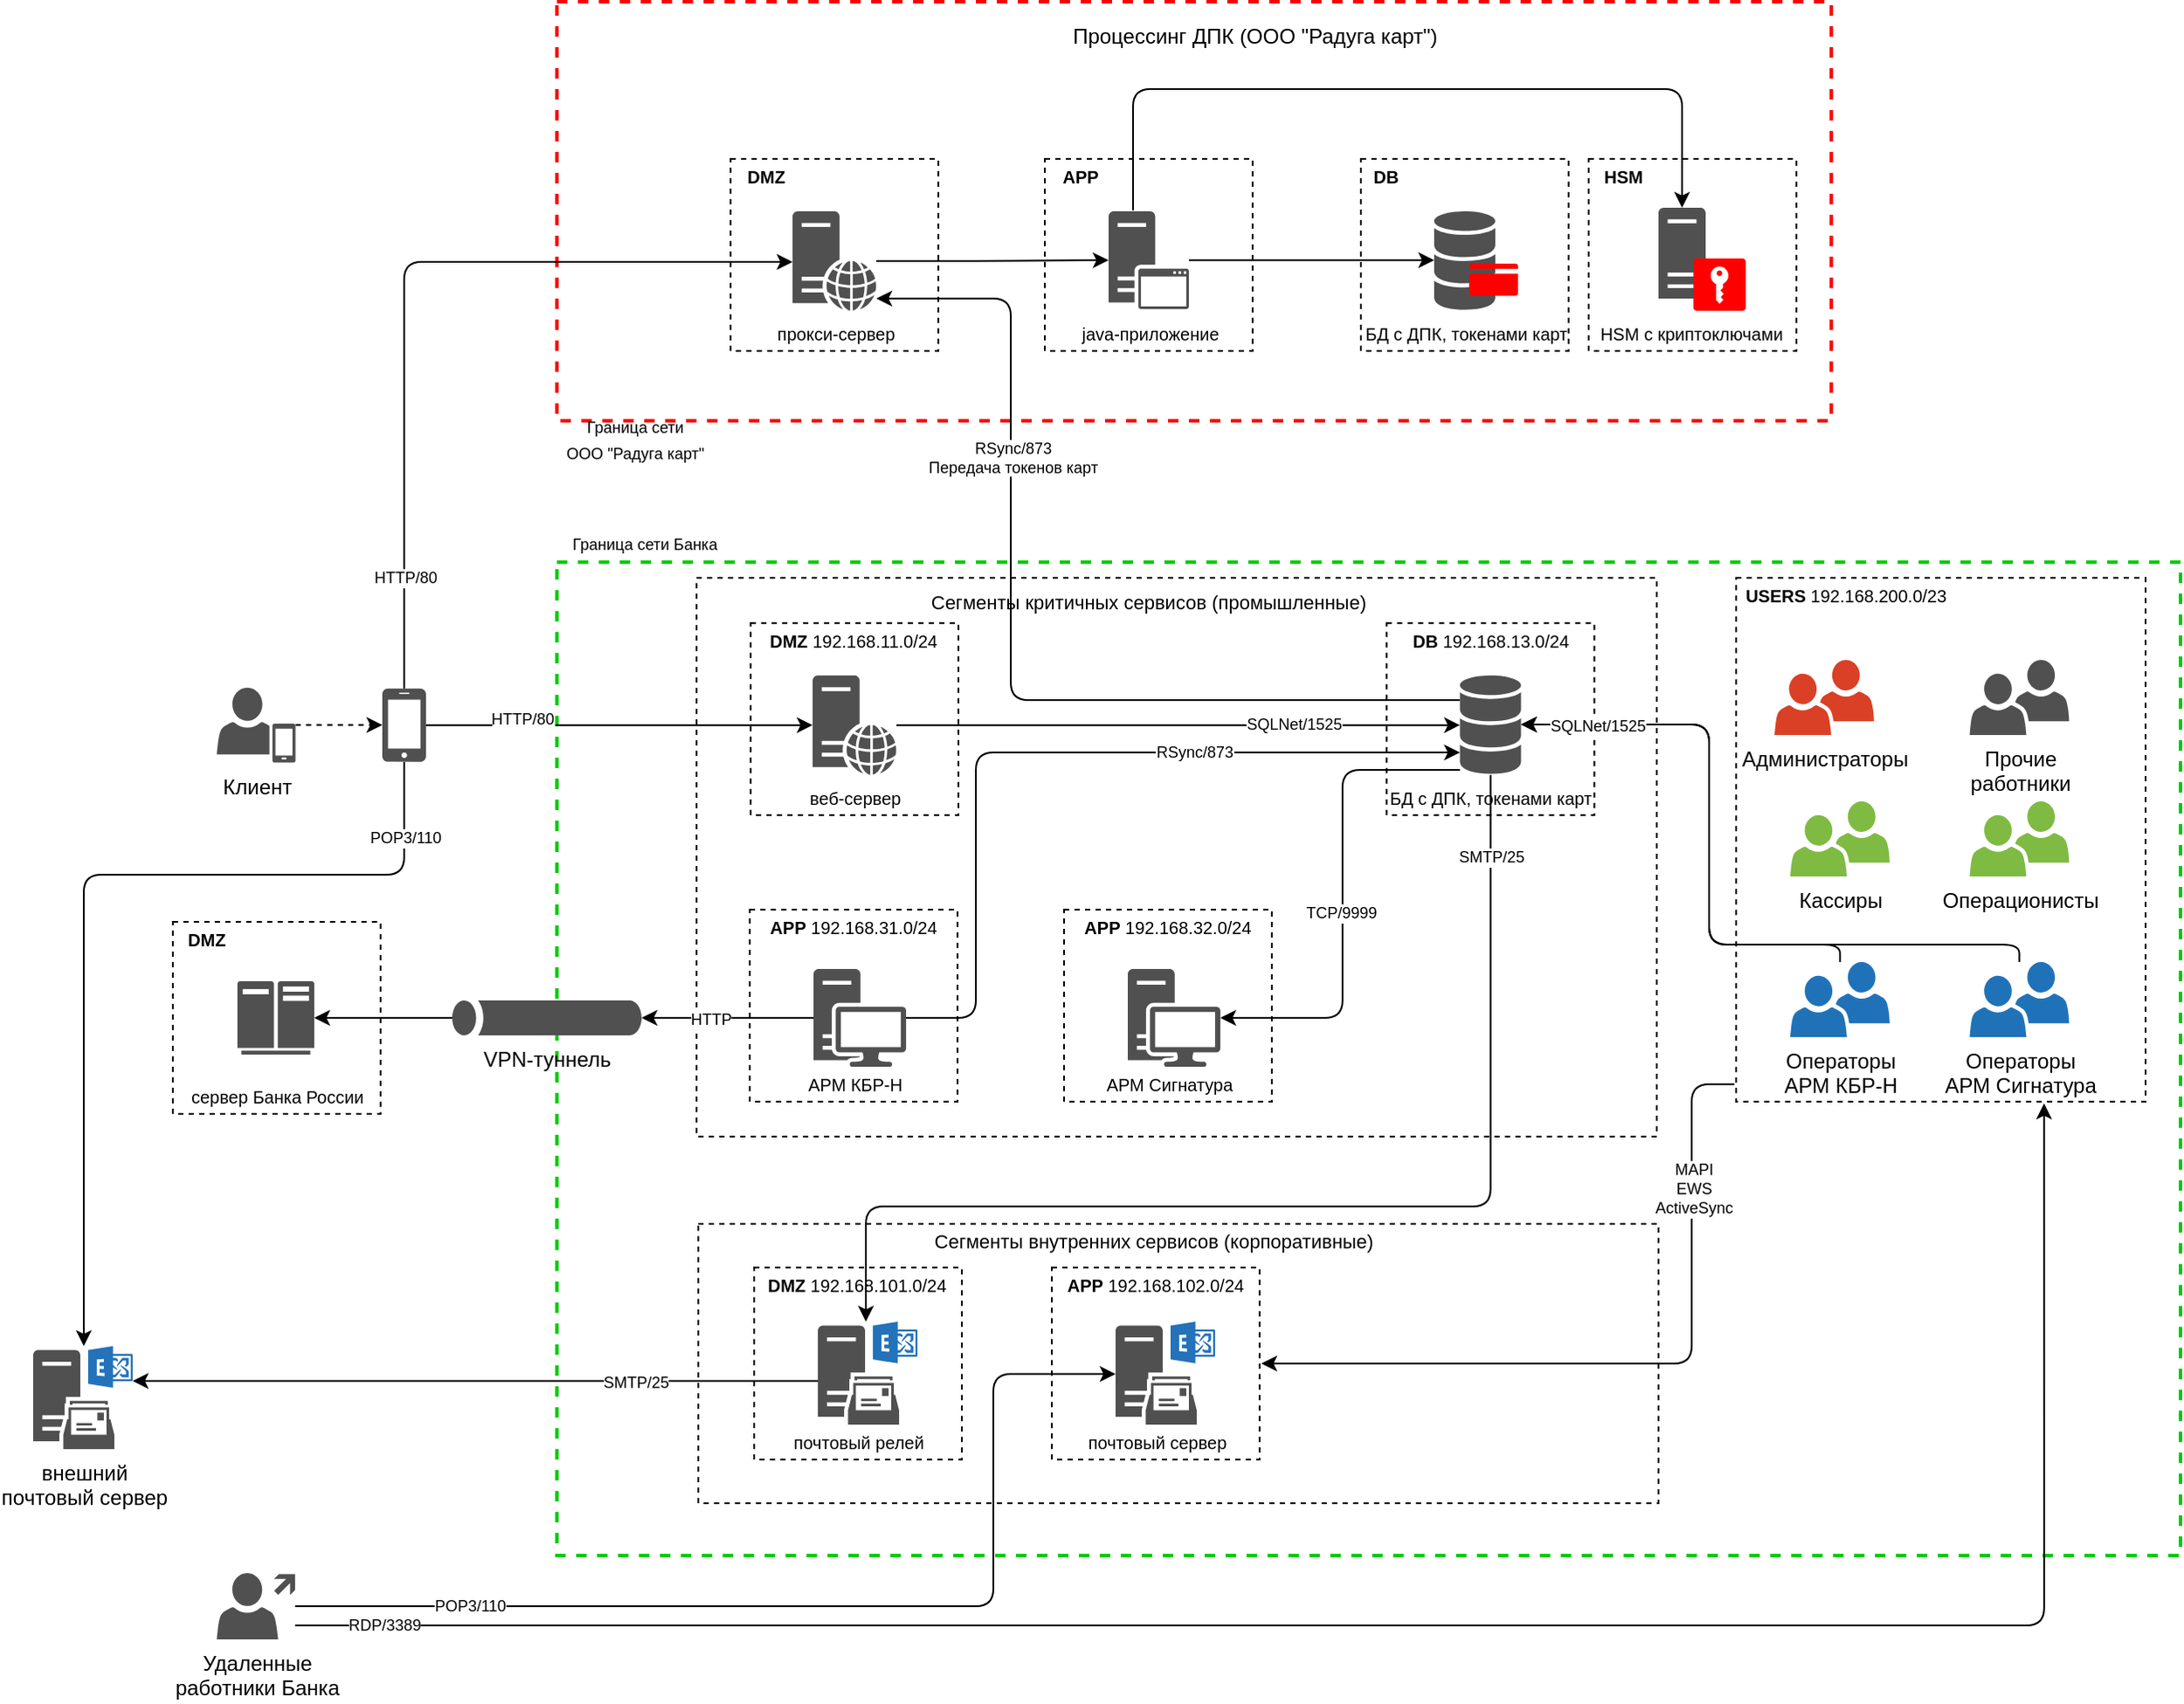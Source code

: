 <mxfile version="12.6.5" type="device"><diagram id="C5RBs43oDa-KdzZeNtuy" name="Page-1"><mxGraphModel dx="2491" dy="1083" grid="1" gridSize="10" guides="1" tooltips="1" connect="1" arrows="1" fold="1" page="1" pageScale="1" pageWidth="827" pageHeight="1169" math="0" shadow="0"><root><mxCell id="WIyWlLk6GJQsqaUBKTNV-0"/><mxCell id="WIyWlLk6GJQsqaUBKTNV-1" parent="WIyWlLk6GJQsqaUBKTNV-0"/><mxCell id="5QetswFkg2Cd5uMD2sd_-127" value="" style="rounded=0;whiteSpace=wrap;html=1;fillColor=none;dashed=1;strokeWidth=1;perimeterSpacing=1;strokeColor=#000000;" vertex="1" parent="WIyWlLk6GJQsqaUBKTNV-1"><mxGeometry x="-540" y="557" width="119" height="110" as="geometry"/></mxCell><mxCell id="5QetswFkg2Cd5uMD2sd_-2" value="" style="rounded=0;whiteSpace=wrap;html=1;fillColor=none;dashed=1;strokeWidth=2;perimeterSpacing=1;strokeColor=#00CC00;" vertex="1" parent="WIyWlLk6GJQsqaUBKTNV-1"><mxGeometry x="-320" y="351" width="930" height="569" as="geometry"/></mxCell><mxCell id="5QetswFkg2Cd5uMD2sd_-75" value="" style="rounded=0;whiteSpace=wrap;html=1;fillColor=none;dashed=1;strokeWidth=1;perimeterSpacing=1;strokeColor=#000000;" vertex="1" parent="WIyWlLk6GJQsqaUBKTNV-1"><mxGeometry x="355.45" y="360" width="234.55" height="300" as="geometry"/></mxCell><mxCell id="5QetswFkg2Cd5uMD2sd_-124" value="" style="rounded=0;whiteSpace=wrap;html=1;fillColor=none;dashed=1;strokeWidth=1;perimeterSpacing=1;strokeColor=#000000;" vertex="1" parent="WIyWlLk6GJQsqaUBKTNV-1"><mxGeometry x="-239" y="730" width="550" height="160" as="geometry"/></mxCell><mxCell id="5QetswFkg2Cd5uMD2sd_-123" value="" style="rounded=0;whiteSpace=wrap;html=1;fillColor=none;dashed=1;strokeWidth=1;perimeterSpacing=1;strokeColor=#000000;" vertex="1" parent="WIyWlLk6GJQsqaUBKTNV-1"><mxGeometry x="-240" y="360" width="550" height="320" as="geometry"/></mxCell><mxCell id="5QetswFkg2Cd5uMD2sd_-97" value="" style="rounded=0;whiteSpace=wrap;html=1;fillColor=none;dashed=1;strokeWidth=1;perimeterSpacing=1;strokeColor=#000000;" vertex="1" parent="WIyWlLk6GJQsqaUBKTNV-1"><mxGeometry x="-209.5" y="550" width="119" height="110" as="geometry"/></mxCell><mxCell id="5QetswFkg2Cd5uMD2sd_-0" value="" style="rounded=0;whiteSpace=wrap;html=1;fillColor=none;dashed=1;strokeWidth=2;perimeterSpacing=1;strokeColor=#FF0000;" vertex="1" parent="WIyWlLk6GJQsqaUBKTNV-1"><mxGeometry x="-320" y="30" width="730" height="240" as="geometry"/></mxCell><mxCell id="5QetswFkg2Cd5uMD2sd_-38" style="edgeStyle=orthogonalEdgeStyle;rounded=1;orthogonalLoop=1;jettySize=auto;html=1;startArrow=none;startFill=0;endArrow=classic;endFill=1;strokeWidth=1;" edge="1" parent="WIyWlLk6GJQsqaUBKTNV-1" source="5QetswFkg2Cd5uMD2sd_-12" target="5QetswFkg2Cd5uMD2sd_-13"><mxGeometry relative="1" as="geometry"/></mxCell><mxCell id="5QetswFkg2Cd5uMD2sd_-3" value="" style="rounded=0;whiteSpace=wrap;html=1;fillColor=none;dashed=1;strokeWidth=1;perimeterSpacing=1;strokeColor=#000000;" vertex="1" parent="WIyWlLk6GJQsqaUBKTNV-1"><mxGeometry x="-220.5" y="120" width="119" height="110" as="geometry"/></mxCell><mxCell id="5QetswFkg2Cd5uMD2sd_-35" style="edgeStyle=orthogonalEdgeStyle;rounded=1;orthogonalLoop=1;jettySize=auto;html=1;strokeWidth=1;" edge="1" parent="WIyWlLk6GJQsqaUBKTNV-1" target="5QetswFkg2Cd5uMD2sd_-20"><mxGeometry relative="1" as="geometry"><mxPoint x="10" y="148" as="sourcePoint"/><Array as="points"><mxPoint x="10" y="150"/><mxPoint x="10" y="80"/><mxPoint x="325" y="80"/></Array></mxGeometry></mxCell><mxCell id="5QetswFkg2Cd5uMD2sd_-5" value="" style="rounded=0;whiteSpace=wrap;html=1;fillColor=none;dashed=1;strokeWidth=1;perimeterSpacing=1;strokeColor=#000000;" vertex="1" parent="WIyWlLk6GJQsqaUBKTNV-1"><mxGeometry x="-40.5" y="120" width="119" height="110" as="geometry"/></mxCell><mxCell id="5QetswFkg2Cd5uMD2sd_-6" value="" style="rounded=0;whiteSpace=wrap;html=1;fillColor=none;dashed=1;strokeWidth=1;perimeterSpacing=1;strokeColor=#000000;" vertex="1" parent="WIyWlLk6GJQsqaUBKTNV-1"><mxGeometry x="140.5" y="120" width="119" height="110" as="geometry"/></mxCell><mxCell id="5QetswFkg2Cd5uMD2sd_-7" value="" style="rounded=0;whiteSpace=wrap;html=1;fillColor=none;dashed=1;strokeWidth=1;perimeterSpacing=1;strokeColor=#000000;" vertex="1" parent="WIyWlLk6GJQsqaUBKTNV-1"><mxGeometry x="271" y="120" width="119" height="110" as="geometry"/></mxCell><mxCell id="5QetswFkg2Cd5uMD2sd_-8" value="Процессинг ДПК (ООО &quot;Радуга карт&quot;)" style="text;html=1;strokeColor=none;fillColor=none;align=center;verticalAlign=middle;whiteSpace=wrap;rounded=0;dashed=1;" vertex="1" parent="WIyWlLk6GJQsqaUBKTNV-1"><mxGeometry x="-80" y="40" width="320" height="20" as="geometry"/></mxCell><mxCell id="5QetswFkg2Cd5uMD2sd_-36" style="edgeStyle=orthogonalEdgeStyle;rounded=1;orthogonalLoop=1;jettySize=auto;html=1;strokeWidth=1;startArrow=classic;startFill=1;endArrow=none;endFill=0;" edge="1" parent="WIyWlLk6GJQsqaUBKTNV-1" source="5QetswFkg2Cd5uMD2sd_-11"><mxGeometry relative="1" as="geometry"><mxPoint x="42" y="178" as="targetPoint"/></mxGeometry></mxCell><mxCell id="5QetswFkg2Cd5uMD2sd_-12" value="" style="pointerEvents=1;shadow=0;dashed=0;html=1;strokeColor=none;fillColor=#505050;labelPosition=center;verticalLabelPosition=bottom;verticalAlign=top;outlineConnect=0;align=center;shape=mxgraph.office.servers.web_server;" vertex="1" parent="WIyWlLk6GJQsqaUBKTNV-1"><mxGeometry x="-185" y="150" width="48" height="57" as="geometry"/></mxCell><mxCell id="5QetswFkg2Cd5uMD2sd_-39" style="edgeStyle=orthogonalEdgeStyle;rounded=1;orthogonalLoop=1;jettySize=auto;html=1;startArrow=none;startFill=0;endArrow=classic;endFill=1;strokeWidth=1;" edge="1" parent="WIyWlLk6GJQsqaUBKTNV-1" source="5QetswFkg2Cd5uMD2sd_-14" target="5QetswFkg2Cd5uMD2sd_-12"><mxGeometry relative="1" as="geometry"><Array as="points"><mxPoint x="-407" y="179"/></Array></mxGeometry></mxCell><mxCell id="5QetswFkg2Cd5uMD2sd_-131" value="HTTP/80" style="text;html=1;align=center;verticalAlign=middle;resizable=0;points=[];labelBackgroundColor=#ffffff;fontSize=9;" vertex="1" connectable="0" parent="5QetswFkg2Cd5uMD2sd_-39"><mxGeometry x="-0.257" y="1" relative="1" as="geometry"><mxPoint x="1.07" y="109.54" as="offset"/></mxGeometry></mxCell><mxCell id="5QetswFkg2Cd5uMD2sd_-89" style="edgeStyle=orthogonalEdgeStyle;rounded=1;orthogonalLoop=1;jettySize=auto;html=1;startArrow=none;startFill=0;endArrow=classic;endFill=1;strokeWidth=1;" edge="1" parent="WIyWlLk6GJQsqaUBKTNV-1" source="5QetswFkg2Cd5uMD2sd_-14" target="5QetswFkg2Cd5uMD2sd_-72"><mxGeometry relative="1" as="geometry"><Array as="points"><mxPoint x="-408" y="530"/><mxPoint x="-591" y="530"/></Array></mxGeometry></mxCell><mxCell id="5QetswFkg2Cd5uMD2sd_-133" value="POP3/110" style="text;html=1;align=center;verticalAlign=middle;resizable=0;points=[];labelBackgroundColor=#ffffff;fontSize=9;" vertex="1" connectable="0" parent="5QetswFkg2Cd5uMD2sd_-89"><mxGeometry x="-0.015" y="3" relative="1" as="geometry"><mxPoint x="180.5" y="-28.11" as="offset"/></mxGeometry></mxCell><mxCell id="5QetswFkg2Cd5uMD2sd_-90" style="edgeStyle=orthogonalEdgeStyle;rounded=1;orthogonalLoop=1;jettySize=auto;html=1;startArrow=none;startFill=0;endArrow=classic;endFill=1;strokeWidth=1;" edge="1" parent="WIyWlLk6GJQsqaUBKTNV-1" source="5QetswFkg2Cd5uMD2sd_-14" target="5QetswFkg2Cd5uMD2sd_-47"><mxGeometry relative="1" as="geometry"/></mxCell><mxCell id="5QetswFkg2Cd5uMD2sd_-132" value="HTTP/80" style="text;html=1;align=center;verticalAlign=middle;resizable=0;points=[];labelBackgroundColor=#ffffff;fontSize=9;" vertex="1" connectable="0" parent="5QetswFkg2Cd5uMD2sd_-90"><mxGeometry x="-0.745" y="3" relative="1" as="geometry"><mxPoint x="26.43" y="-0.5" as="offset"/></mxGeometry></mxCell><mxCell id="5QetswFkg2Cd5uMD2sd_-14" value="" style="pointerEvents=1;shadow=0;dashed=0;html=1;strokeColor=none;fillColor=#505050;labelPosition=center;verticalLabelPosition=bottom;verticalAlign=top;outlineConnect=0;align=center;shape=mxgraph.office.devices.cell_phone_iphone_standalone;" vertex="1" parent="WIyWlLk6GJQsqaUBKTNV-1"><mxGeometry x="-420" y="423.32" width="25" height="42" as="geometry"/></mxCell><mxCell id="5QetswFkg2Cd5uMD2sd_-22" value="" style="group" vertex="1" connectable="0" parent="WIyWlLk6GJQsqaUBKTNV-1"><mxGeometry x="311" y="148" width="50" height="59" as="geometry"/></mxCell><mxCell id="5QetswFkg2Cd5uMD2sd_-20" value="" style="pointerEvents=1;shadow=0;dashed=0;html=1;strokeColor=none;fillColor=#505050;labelPosition=center;verticalLabelPosition=bottom;verticalAlign=top;outlineConnect=0;align=center;shape=mxgraph.office.servers.server_generic;" vertex="1" parent="5QetswFkg2Cd5uMD2sd_-22"><mxGeometry width="27" height="52" as="geometry"/></mxCell><mxCell id="5QetswFkg2Cd5uMD2sd_-21" value="" style="pointerEvents=1;shadow=0;dashed=0;html=1;strokeColor=none;fillColor=#FF0000;labelPosition=center;verticalLabelPosition=bottom;verticalAlign=top;outlineConnect=0;align=center;shape=mxgraph.office.security.management_role;" vertex="1" parent="5QetswFkg2Cd5uMD2sd_-22"><mxGeometry x="20" y="29" width="30" height="30" as="geometry"/></mxCell><mxCell id="5QetswFkg2Cd5uMD2sd_-23" value="&lt;font style=&quot;font-size: 9px&quot;&gt;Граница сети&lt;br&gt;ООО &quot;Радуга карт&quot;&lt;/font&gt;" style="text;html=1;strokeColor=none;fillColor=none;align=center;verticalAlign=middle;whiteSpace=wrap;rounded=0;dashed=1;" vertex="1" parent="WIyWlLk6GJQsqaUBKTNV-1"><mxGeometry x="-350" y="260" width="150" height="40" as="geometry"/></mxCell><mxCell id="5QetswFkg2Cd5uMD2sd_-24" value="&lt;font style=&quot;font-size: 9px&quot;&gt;Граница сети Банка&lt;br&gt;&lt;/font&gt;" style="text;html=1;strokeColor=none;fillColor=none;align=center;verticalAlign=middle;whiteSpace=wrap;rounded=0;dashed=1;" vertex="1" parent="WIyWlLk6GJQsqaUBKTNV-1"><mxGeometry x="-350" y="320" width="161" height="40" as="geometry"/></mxCell><mxCell id="5QetswFkg2Cd5uMD2sd_-25" value="&lt;font style=&quot;font-size: 10px&quot;&gt;&lt;b&gt;DMZ&lt;/b&gt;&lt;/font&gt;" style="text;html=1;strokeColor=none;fillColor=none;align=center;verticalAlign=middle;whiteSpace=wrap;rounded=0;dashed=1;" vertex="1" parent="WIyWlLk6GJQsqaUBKTNV-1"><mxGeometry x="-221.5" y="120" width="41.5" height="20" as="geometry"/></mxCell><mxCell id="5QetswFkg2Cd5uMD2sd_-28" value="&lt;font style=&quot;font-size: 10px&quot;&gt;&lt;b&gt;APP&lt;/b&gt;&lt;/font&gt;" style="text;html=1;strokeColor=none;fillColor=none;align=center;verticalAlign=middle;whiteSpace=wrap;rounded=0;dashed=1;" vertex="1" parent="WIyWlLk6GJQsqaUBKTNV-1"><mxGeometry x="-41.5" y="120" width="41.5" height="20" as="geometry"/></mxCell><mxCell id="5QetswFkg2Cd5uMD2sd_-29" value="&lt;font style=&quot;font-size: 10px&quot;&gt;&lt;b&gt;DB&lt;/b&gt;&lt;/font&gt;" style="text;html=1;strokeColor=none;fillColor=none;align=center;verticalAlign=middle;whiteSpace=wrap;rounded=0;dashed=1;" vertex="1" parent="WIyWlLk6GJQsqaUBKTNV-1"><mxGeometry x="140" y="120" width="30" height="20" as="geometry"/></mxCell><mxCell id="5QetswFkg2Cd5uMD2sd_-30" value="&lt;font style=&quot;font-size: 10px&quot;&gt;&lt;b&gt;HSM&lt;/b&gt;&lt;/font&gt;" style="text;html=1;strokeColor=none;fillColor=none;align=center;verticalAlign=middle;whiteSpace=wrap;rounded=0;dashed=1;" vertex="1" parent="WIyWlLk6GJQsqaUBKTNV-1"><mxGeometry x="270.5" y="120" width="39.5" height="20" as="geometry"/></mxCell><mxCell id="5QetswFkg2Cd5uMD2sd_-31" value="&lt;span style=&quot;font-size: 10px&quot;&gt;прокси-сервер&lt;/span&gt;" style="text;html=1;strokeColor=none;fillColor=none;align=center;verticalAlign=middle;whiteSpace=wrap;rounded=0;dashed=1;" vertex="1" parent="WIyWlLk6GJQsqaUBKTNV-1"><mxGeometry x="-220.5" y="210" width="120" height="20" as="geometry"/></mxCell><mxCell id="5QetswFkg2Cd5uMD2sd_-32" value="&lt;span style=&quot;font-size: 10px&quot;&gt;java-приложение&lt;/span&gt;" style="text;html=1;strokeColor=none;fillColor=none;align=center;verticalAlign=middle;whiteSpace=wrap;rounded=0;dashed=1;" vertex="1" parent="WIyWlLk6GJQsqaUBKTNV-1"><mxGeometry x="-40.5" y="210" width="120" height="20" as="geometry"/></mxCell><mxCell id="5QetswFkg2Cd5uMD2sd_-33" value="&lt;span style=&quot;font-size: 10px&quot;&gt;БД с ДПК, токенами карт&lt;/span&gt;" style="text;html=1;strokeColor=none;fillColor=none;align=center;verticalAlign=middle;whiteSpace=wrap;rounded=0;dashed=1;" vertex="1" parent="WIyWlLk6GJQsqaUBKTNV-1"><mxGeometry x="140.5" y="210" width="120" height="20" as="geometry"/></mxCell><mxCell id="5QetswFkg2Cd5uMD2sd_-34" value="&lt;span style=&quot;font-size: 10px&quot;&gt;HSM с криптоключами&lt;/span&gt;" style="text;html=1;strokeColor=none;fillColor=none;align=center;verticalAlign=middle;whiteSpace=wrap;rounded=0;dashed=1;" vertex="1" parent="WIyWlLk6GJQsqaUBKTNV-1"><mxGeometry x="270" y="210" width="120" height="20" as="geometry"/></mxCell><mxCell id="5QetswFkg2Cd5uMD2sd_-13" value="" style="pointerEvents=1;shadow=0;dashed=0;html=1;strokeColor=none;fillColor=#505050;labelPosition=center;verticalLabelPosition=bottom;verticalAlign=top;outlineConnect=0;align=center;shape=mxgraph.office.servers.application_server;" vertex="1" parent="WIyWlLk6GJQsqaUBKTNV-1"><mxGeometry x="-4" y="150" width="46" height="56" as="geometry"/></mxCell><mxCell id="5QetswFkg2Cd5uMD2sd_-41" style="edgeStyle=orthogonalEdgeStyle;rounded=1;orthogonalLoop=1;jettySize=auto;html=1;startArrow=none;startFill=0;endArrow=classic;endFill=1;strokeWidth=1;dashed=1;" edge="1" parent="WIyWlLk6GJQsqaUBKTNV-1" source="5QetswFkg2Cd5uMD2sd_-135" target="5QetswFkg2Cd5uMD2sd_-14"><mxGeometry relative="1" as="geometry"><mxPoint x="-470.0" y="444.32" as="sourcePoint"/></mxGeometry></mxCell><mxCell id="5QetswFkg2Cd5uMD2sd_-42" value="" style="rounded=0;whiteSpace=wrap;html=1;fillColor=none;dashed=1;strokeWidth=1;perimeterSpacing=1;strokeColor=#000000;" vertex="1" parent="WIyWlLk6GJQsqaUBKTNV-1"><mxGeometry x="155.25" y="385.82" width="119" height="110" as="geometry"/></mxCell><mxCell id="5QetswFkg2Cd5uMD2sd_-91" style="edgeStyle=orthogonalEdgeStyle;rounded=1;orthogonalLoop=1;jettySize=auto;html=1;startArrow=classic;startFill=1;endArrow=none;endFill=0;strokeWidth=1;" edge="1" parent="WIyWlLk6GJQsqaUBKTNV-1" source="5QetswFkg2Cd5uMD2sd_-43" target="5QetswFkg2Cd5uMD2sd_-47"><mxGeometry relative="1" as="geometry"/></mxCell><mxCell id="5QetswFkg2Cd5uMD2sd_-143" value="SQLNet/1525" style="text;html=1;align=center;verticalAlign=middle;resizable=0;points=[];labelBackgroundColor=#ffffff;fontSize=9;" vertex="1" connectable="0" parent="5QetswFkg2Cd5uMD2sd_-91"><mxGeometry x="-0.404" y="-1" relative="1" as="geometry"><mxPoint as="offset"/></mxGeometry></mxCell><mxCell id="5QetswFkg2Cd5uMD2sd_-92" style="edgeStyle=orthogonalEdgeStyle;rounded=1;orthogonalLoop=1;jettySize=auto;html=1;startArrow=none;startFill=0;endArrow=classic;endFill=1;strokeWidth=1;" edge="1" parent="WIyWlLk6GJQsqaUBKTNV-1" source="5QetswFkg2Cd5uMD2sd_-43" target="5QetswFkg2Cd5uMD2sd_-12"><mxGeometry relative="1" as="geometry"><Array as="points"><mxPoint x="-60" y="430"/><mxPoint x="-60" y="200"/></Array></mxGeometry></mxCell><mxCell id="5QetswFkg2Cd5uMD2sd_-150" value="RSync/873&lt;br&gt;Передача токенов карт" style="text;html=1;align=center;verticalAlign=middle;resizable=0;points=[];labelBackgroundColor=#ffffff;fontSize=9;" vertex="1" connectable="0" parent="5QetswFkg2Cd5uMD2sd_-92"><mxGeometry x="0.407" y="-1" relative="1" as="geometry"><mxPoint as="offset"/></mxGeometry></mxCell><mxCell id="5QetswFkg2Cd5uMD2sd_-94" style="edgeStyle=orthogonalEdgeStyle;rounded=1;orthogonalLoop=1;jettySize=auto;html=1;startArrow=none;startFill=0;endArrow=classic;endFill=1;strokeWidth=1;" edge="1" parent="WIyWlLk6GJQsqaUBKTNV-1" source="5QetswFkg2Cd5uMD2sd_-43" target="5QetswFkg2Cd5uMD2sd_-66"><mxGeometry relative="1" as="geometry"><Array as="points"><mxPoint x="215" y="720"/><mxPoint x="-143" y="720"/></Array></mxGeometry></mxCell><mxCell id="5QetswFkg2Cd5uMD2sd_-136" value="SMTP/25" style="text;html=1;align=center;verticalAlign=middle;resizable=0;points=[];labelBackgroundColor=#ffffff;fontSize=9;" vertex="1" connectable="0" parent="5QetswFkg2Cd5uMD2sd_-94"><mxGeometry x="0.636" y="3" relative="1" as="geometry"><mxPoint x="301.77" y="-203" as="offset"/></mxGeometry></mxCell><mxCell id="5QetswFkg2Cd5uMD2sd_-43" value="" style="shadow=0;dashed=0;html=1;strokeColor=none;fillColor=#505050;labelPosition=center;verticalLabelPosition=bottom;verticalAlign=top;outlineConnect=0;align=center;shape=mxgraph.office.databases.database_mini_3;" vertex="1" parent="WIyWlLk6GJQsqaUBKTNV-1"><mxGeometry x="197.25" y="415.82" width="35" height="57" as="geometry"/></mxCell><mxCell id="5QetswFkg2Cd5uMD2sd_-44" value="&lt;font style=&quot;font-size: 10px&quot;&gt;&lt;b&gt;DB&lt;/b&gt; 192.168.13.0/24&lt;/font&gt;" style="text;html=1;strokeColor=none;fillColor=none;align=center;verticalAlign=middle;whiteSpace=wrap;rounded=0;dashed=1;" vertex="1" parent="WIyWlLk6GJQsqaUBKTNV-1"><mxGeometry x="154.75" y="385.82" width="120" height="20" as="geometry"/></mxCell><mxCell id="5QetswFkg2Cd5uMD2sd_-45" value="&lt;span style=&quot;font-size: 10px&quot;&gt;БД с ДПК, токенами карт&lt;/span&gt;" style="text;html=1;strokeColor=none;fillColor=none;align=center;verticalAlign=middle;whiteSpace=wrap;rounded=0;dashed=1;" vertex="1" parent="WIyWlLk6GJQsqaUBKTNV-1"><mxGeometry x="155.25" y="475.82" width="120" height="20" as="geometry"/></mxCell><mxCell id="5QetswFkg2Cd5uMD2sd_-46" value="" style="rounded=0;whiteSpace=wrap;html=1;fillColor=none;dashed=1;strokeWidth=1;perimeterSpacing=1;strokeColor=#000000;" vertex="1" parent="WIyWlLk6GJQsqaUBKTNV-1"><mxGeometry x="-209" y="385.82" width="119" height="110" as="geometry"/></mxCell><mxCell id="5QetswFkg2Cd5uMD2sd_-47" value="" style="pointerEvents=1;shadow=0;dashed=0;html=1;strokeColor=none;fillColor=#505050;labelPosition=center;verticalLabelPosition=bottom;verticalAlign=top;outlineConnect=0;align=center;shape=mxgraph.office.servers.web_server;" vertex="1" parent="WIyWlLk6GJQsqaUBKTNV-1"><mxGeometry x="-173.5" y="415.82" width="48" height="57" as="geometry"/></mxCell><mxCell id="5QetswFkg2Cd5uMD2sd_-48" value="&lt;font style=&quot;font-size: 10px&quot;&gt;&lt;b&gt;DMZ&lt;/b&gt; 192.168.11.0/24&lt;/font&gt;" style="text;html=1;strokeColor=none;fillColor=none;align=center;verticalAlign=middle;whiteSpace=wrap;rounded=0;dashed=1;" vertex="1" parent="WIyWlLk6GJQsqaUBKTNV-1"><mxGeometry x="-210" y="385.82" width="120" height="20" as="geometry"/></mxCell><mxCell id="5QetswFkg2Cd5uMD2sd_-49" value="&lt;span style=&quot;font-size: 10px&quot;&gt;веб-сервер&lt;/span&gt;" style="text;html=1;strokeColor=none;fillColor=none;align=center;verticalAlign=middle;whiteSpace=wrap;rounded=0;dashed=1;" vertex="1" parent="WIyWlLk6GJQsqaUBKTNV-1"><mxGeometry x="-209" y="475.82" width="120" height="20" as="geometry"/></mxCell><mxCell id="5QetswFkg2Cd5uMD2sd_-50" value="" style="rounded=0;whiteSpace=wrap;html=1;fillColor=none;dashed=1;strokeWidth=1;perimeterSpacing=1;strokeColor=#000000;" vertex="1" parent="WIyWlLk6GJQsqaUBKTNV-1"><mxGeometry x="-207" y="755" width="119" height="110" as="geometry"/></mxCell><mxCell id="5QetswFkg2Cd5uMD2sd_-52" value="&lt;font style=&quot;font-size: 10px&quot;&gt;&lt;b&gt;DMZ&lt;/b&gt; 192.168.101.0/24&lt;/font&gt;" style="text;html=1;strokeColor=none;fillColor=none;align=center;verticalAlign=middle;whiteSpace=wrap;rounded=0;dashed=1;" vertex="1" parent="WIyWlLk6GJQsqaUBKTNV-1"><mxGeometry x="-208" y="755" width="120" height="20" as="geometry"/></mxCell><mxCell id="5QetswFkg2Cd5uMD2sd_-53" value="&lt;span style=&quot;font-size: 10px&quot;&gt;почтовый релей&lt;/span&gt;" style="text;html=1;strokeColor=none;fillColor=none;align=center;verticalAlign=middle;whiteSpace=wrap;rounded=0;dashed=1;" vertex="1" parent="WIyWlLk6GJQsqaUBKTNV-1"><mxGeometry x="-207" y="845" width="120" height="20" as="geometry"/></mxCell><mxCell id="5QetswFkg2Cd5uMD2sd_-63" value="" style="group" vertex="1" connectable="0" parent="WIyWlLk6GJQsqaUBKTNV-1"><mxGeometry x="182.5" y="150" width="48.03" height="57" as="geometry"/></mxCell><mxCell id="5QetswFkg2Cd5uMD2sd_-11" value="" style="shadow=0;dashed=0;html=1;strokeColor=none;fillColor=#505050;labelPosition=center;verticalLabelPosition=bottom;verticalAlign=top;outlineConnect=0;align=center;shape=mxgraph.office.databases.database_mini_3;" vertex="1" parent="5QetswFkg2Cd5uMD2sd_-63"><mxGeometry width="35" height="57" as="geometry"/></mxCell><mxCell id="5QetswFkg2Cd5uMD2sd_-60" value="" style="pointerEvents=1;shadow=0;dashed=0;html=1;strokeColor=none;fillColor=#FF0000;labelPosition=center;verticalLabelPosition=bottom;verticalAlign=top;outlineConnect=0;align=center;shape=mxgraph.office.concepts.credit_card;" vertex="1" parent="5QetswFkg2Cd5uMD2sd_-63"><mxGeometry x="20" y="30" width="28.03" height="18.35" as="geometry"/></mxCell><mxCell id="5QetswFkg2Cd5uMD2sd_-66" value="" style="pointerEvents=1;shadow=0;dashed=0;html=1;strokeColor=none;fillColor=#505050;labelPosition=center;verticalLabelPosition=bottom;verticalAlign=top;outlineConnect=0;align=center;shape=mxgraph.office.servers.exchange_mailbox_server;labelBackgroundColor=none;" vertex="1" parent="WIyWlLk6GJQsqaUBKTNV-1"><mxGeometry x="-170.5" y="786" width="57" height="59" as="geometry"/></mxCell><mxCell id="5QetswFkg2Cd5uMD2sd_-68" value="" style="rounded=0;whiteSpace=wrap;html=1;fillColor=none;dashed=1;strokeWidth=1;perimeterSpacing=1;strokeColor=#000000;" vertex="1" parent="WIyWlLk6GJQsqaUBKTNV-1"><mxGeometry x="-36.5" y="755" width="119" height="110" as="geometry"/></mxCell><mxCell id="5QetswFkg2Cd5uMD2sd_-69" value="&lt;font style=&quot;font-size: 10px&quot;&gt;&lt;b&gt;APP&lt;/b&gt; 192.168.102.0/24&lt;/font&gt;" style="text;html=1;strokeColor=none;fillColor=none;align=center;verticalAlign=middle;whiteSpace=wrap;rounded=0;dashed=1;" vertex="1" parent="WIyWlLk6GJQsqaUBKTNV-1"><mxGeometry x="-37.5" y="755" width="120" height="20" as="geometry"/></mxCell><mxCell id="5QetswFkg2Cd5uMD2sd_-70" value="&lt;span style=&quot;font-size: 10px&quot;&gt;почтовый сервер&lt;/span&gt;" style="text;html=1;strokeColor=none;fillColor=none;align=center;verticalAlign=middle;whiteSpace=wrap;rounded=0;dashed=1;" vertex="1" parent="WIyWlLk6GJQsqaUBKTNV-1"><mxGeometry x="-36.5" y="845" width="120" height="20" as="geometry"/></mxCell><mxCell id="5QetswFkg2Cd5uMD2sd_-71" value="" style="pointerEvents=1;shadow=0;dashed=0;html=1;strokeColor=none;fillColor=#505050;labelPosition=center;verticalLabelPosition=bottom;verticalAlign=top;outlineConnect=0;align=center;shape=mxgraph.office.servers.exchange_mailbox_server;labelBackgroundColor=none;" vertex="1" parent="WIyWlLk6GJQsqaUBKTNV-1"><mxGeometry y="786" width="57" height="59" as="geometry"/></mxCell><mxCell id="5QetswFkg2Cd5uMD2sd_-93" style="edgeStyle=orthogonalEdgeStyle;rounded=1;orthogonalLoop=1;jettySize=auto;html=1;startArrow=classic;startFill=1;endArrow=none;endFill=0;strokeWidth=1;" edge="1" parent="WIyWlLk6GJQsqaUBKTNV-1" source="5QetswFkg2Cd5uMD2sd_-72" target="5QetswFkg2Cd5uMD2sd_-66"><mxGeometry relative="1" as="geometry"><Array as="points"><mxPoint x="-240" y="820"/><mxPoint x="-240" y="820"/></Array></mxGeometry></mxCell><mxCell id="5QetswFkg2Cd5uMD2sd_-144" value="SMTP/25" style="text;html=1;align=center;verticalAlign=middle;resizable=0;points=[];labelBackgroundColor=#ffffff;fontSize=9;" vertex="1" connectable="0" parent="5QetswFkg2Cd5uMD2sd_-93"><mxGeometry x="0.646" y="-112" relative="1" as="geometry"><mxPoint x="-35" y="-111" as="offset"/></mxGeometry></mxCell><mxCell id="5QetswFkg2Cd5uMD2sd_-72" value="внешний&lt;br&gt;почтовый сервер" style="pointerEvents=1;shadow=0;dashed=0;html=1;strokeColor=none;fillColor=#505050;labelPosition=center;verticalLabelPosition=bottom;verticalAlign=top;outlineConnect=0;align=center;shape=mxgraph.office.servers.exchange_mailbox_server;labelBackgroundColor=none;" vertex="1" parent="WIyWlLk6GJQsqaUBKTNV-1"><mxGeometry x="-620" y="800" width="57" height="59" as="geometry"/></mxCell><mxCell id="5QetswFkg2Cd5uMD2sd_-122" style="edgeStyle=orthogonalEdgeStyle;rounded=1;orthogonalLoop=1;jettySize=auto;html=1;startArrow=none;startFill=0;endArrow=classic;endFill=1;strokeWidth=1;" edge="1" parent="WIyWlLk6GJQsqaUBKTNV-1" source="5QetswFkg2Cd5uMD2sd_-73" target="5QetswFkg2Cd5uMD2sd_-43"><mxGeometry relative="1" as="geometry"><mxPoint x="190" y="458" as="targetPoint"/><Array as="points"><mxPoint x="-80" y="612"/><mxPoint x="-80" y="460"/></Array></mxGeometry></mxCell><mxCell id="5QetswFkg2Cd5uMD2sd_-73" value="" style="pointerEvents=1;shadow=0;dashed=0;html=1;strokeColor=none;fillColor=#505050;labelPosition=center;verticalLabelPosition=bottom;verticalAlign=top;outlineConnect=0;align=center;shape=mxgraph.office.devices.workstation;labelBackgroundColor=none;" vertex="1" parent="WIyWlLk6GJQsqaUBKTNV-1"><mxGeometry x="-173" y="584" width="53" height="56" as="geometry"/></mxCell><mxCell id="5QetswFkg2Cd5uMD2sd_-114" style="edgeStyle=orthogonalEdgeStyle;rounded=1;orthogonalLoop=1;jettySize=auto;html=1;entryX=1;entryY=0.5;entryDx=0;entryDy=0;startArrow=none;startFill=0;endArrow=classic;endFill=1;strokeWidth=1;" edge="1" parent="WIyWlLk6GJQsqaUBKTNV-1" source="5QetswFkg2Cd5uMD2sd_-75" target="5QetswFkg2Cd5uMD2sd_-68"><mxGeometry relative="1" as="geometry"><Array as="points"><mxPoint x="330" y="650"/><mxPoint x="330" y="810"/></Array></mxGeometry></mxCell><mxCell id="5QetswFkg2Cd5uMD2sd_-140" value="MAPI&lt;br&gt;EWS&lt;br&gt;ActiveSync" style="text;html=1;align=center;verticalAlign=middle;resizable=0;points=[];labelBackgroundColor=#ffffff;fontSize=9;" vertex="1" connectable="0" parent="5QetswFkg2Cd5uMD2sd_-114"><mxGeometry x="0.849" y="2" relative="1" as="geometry"><mxPoint x="214.37" y="-102" as="offset"/></mxGeometry></mxCell><mxCell id="5QetswFkg2Cd5uMD2sd_-76" value="&lt;font style=&quot;font-size: 10px&quot;&gt;&lt;b&gt;USERS&lt;/b&gt; 192.168.200.0/23&lt;/font&gt;" style="text;html=1;strokeColor=none;fillColor=none;align=center;verticalAlign=middle;whiteSpace=wrap;rounded=0;dashed=1;" vertex="1" parent="WIyWlLk6GJQsqaUBKTNV-1"><mxGeometry x="354.45" y="360.0" width="129" height="20" as="geometry"/></mxCell><mxCell id="5QetswFkg2Cd5uMD2sd_-80" value="Администраторы" style="pointerEvents=1;shadow=0;dashed=0;html=1;strokeColor=none;fillColor=#505050;labelPosition=center;verticalLabelPosition=bottom;verticalAlign=top;outlineConnect=0;align=center;shape=mxgraph.office.users.users_two;fillColor=#DA4026;labelBackgroundColor=none;" vertex="1" parent="WIyWlLk6GJQsqaUBKTNV-1"><mxGeometry x="377.45" y="407.0" width="57" height="43" as="geometry"/></mxCell><mxCell id="5QetswFkg2Cd5uMD2sd_-81" value="Кассиры" style="pointerEvents=1;shadow=0;dashed=0;html=1;strokeColor=none;fillColor=#505050;labelPosition=center;verticalLabelPosition=bottom;verticalAlign=top;outlineConnect=0;align=center;shape=mxgraph.office.users.users_two;fillColor=#7FBA42;labelBackgroundColor=none;" vertex="1" parent="WIyWlLk6GJQsqaUBKTNV-1"><mxGeometry x="386.45" y="488.0" width="57" height="43" as="geometry"/></mxCell><mxCell id="5QetswFkg2Cd5uMD2sd_-82" value="Операционисты" style="pointerEvents=1;shadow=0;dashed=0;html=1;strokeColor=none;fillColor=#505050;labelPosition=center;verticalLabelPosition=bottom;verticalAlign=top;outlineConnect=0;align=center;shape=mxgraph.office.users.users_two;fillColor=#7FBA42;labelBackgroundColor=none;" vertex="1" parent="WIyWlLk6GJQsqaUBKTNV-1"><mxGeometry x="489.23" y="488.0" width="57" height="43" as="geometry"/></mxCell><mxCell id="5QetswFkg2Cd5uMD2sd_-83" value="Прочие&lt;br&gt;работники" style="pointerEvents=1;shadow=0;dashed=0;html=1;strokeColor=none;fillColor=#505050;labelPosition=center;verticalLabelPosition=bottom;verticalAlign=top;outlineConnect=0;align=center;shape=mxgraph.office.users.users_two;labelBackgroundColor=none;" vertex="1" parent="WIyWlLk6GJQsqaUBKTNV-1"><mxGeometry x="489.23" y="407.0" width="57" height="43" as="geometry"/></mxCell><mxCell id="5QetswFkg2Cd5uMD2sd_-118" style="edgeStyle=orthogonalEdgeStyle;rounded=1;orthogonalLoop=1;jettySize=auto;html=1;startArrow=none;startFill=0;endArrow=classic;endFill=1;strokeWidth=1;" edge="1" parent="WIyWlLk6GJQsqaUBKTNV-1" source="5QetswFkg2Cd5uMD2sd_-84" target="5QetswFkg2Cd5uMD2sd_-43"><mxGeometry relative="1" as="geometry"><Array as="points"><mxPoint x="415" y="570"/><mxPoint x="340" y="570"/><mxPoint x="340" y="444"/></Array></mxGeometry></mxCell><mxCell id="5QetswFkg2Cd5uMD2sd_-84" value="Операторы&lt;br&gt;АРМ КБР-Н" style="pointerEvents=1;shadow=0;dashed=0;html=1;strokeColor=none;fillColor=#505050;labelPosition=center;verticalLabelPosition=bottom;verticalAlign=top;outlineConnect=0;align=center;shape=mxgraph.office.users.users_two;fillColor=#2072B8;labelBackgroundColor=none;" vertex="1" parent="WIyWlLk6GJQsqaUBKTNV-1"><mxGeometry x="386.45" y="580" width="57" height="43" as="geometry"/></mxCell><mxCell id="5QetswFkg2Cd5uMD2sd_-119" style="edgeStyle=orthogonalEdgeStyle;rounded=1;orthogonalLoop=1;jettySize=auto;html=1;startArrow=none;startFill=0;endArrow=classic;endFill=1;strokeWidth=1;" edge="1" parent="WIyWlLk6GJQsqaUBKTNV-1" source="5QetswFkg2Cd5uMD2sd_-86" target="5QetswFkg2Cd5uMD2sd_-43"><mxGeometry relative="1" as="geometry"><mxPoint x="240" y="437.647" as="targetPoint"/><Array as="points"><mxPoint x="518" y="570"/><mxPoint x="340" y="570"/><mxPoint x="340" y="444"/></Array></mxGeometry></mxCell><mxCell id="5QetswFkg2Cd5uMD2sd_-137" value="SQLNet/1525" style="text;html=1;align=center;verticalAlign=middle;resizable=0;points=[];labelBackgroundColor=#ffffff;fontSize=9;" vertex="1" connectable="0" parent="5QetswFkg2Cd5uMD2sd_-119"><mxGeometry x="-0.721" relative="1" as="geometry"><mxPoint x="-193.45" y="-125.68" as="offset"/></mxGeometry></mxCell><mxCell id="5QetswFkg2Cd5uMD2sd_-86" value="Операторы&lt;br&gt;АРМ Сигнатура" style="pointerEvents=1;shadow=0;dashed=0;html=1;strokeColor=none;fillColor=#505050;labelPosition=center;verticalLabelPosition=bottom;verticalAlign=top;outlineConnect=0;align=center;shape=mxgraph.office.users.users_two;fillColor=#2072B8;labelBackgroundColor=none;" vertex="1" parent="WIyWlLk6GJQsqaUBKTNV-1"><mxGeometry x="489.23" y="580" width="57" height="43" as="geometry"/></mxCell><mxCell id="5QetswFkg2Cd5uMD2sd_-96" style="edgeStyle=orthogonalEdgeStyle;rounded=1;orthogonalLoop=1;jettySize=auto;html=1;entryX=0.75;entryY=1;entryDx=0;entryDy=0;startArrow=none;startFill=0;endArrow=classic;endFill=1;strokeWidth=1;" edge="1" parent="WIyWlLk6GJQsqaUBKTNV-1" source="5QetswFkg2Cd5uMD2sd_-95" target="5QetswFkg2Cd5uMD2sd_-75"><mxGeometry relative="1" as="geometry"><Array as="points"><mxPoint x="532" y="960"/></Array></mxGeometry></mxCell><mxCell id="5QetswFkg2Cd5uMD2sd_-139" value="RDP/3389" style="text;html=1;align=center;verticalAlign=middle;resizable=0;points=[];labelBackgroundColor=#ffffff;fontSize=9;" vertex="1" connectable="0" parent="5QetswFkg2Cd5uMD2sd_-96"><mxGeometry x="-0.961" y="2" relative="1" as="geometry"><mxPoint x="25" y="2" as="offset"/></mxGeometry></mxCell><mxCell id="5QetswFkg2Cd5uMD2sd_-145" style="edgeStyle=orthogonalEdgeStyle;rounded=1;orthogonalLoop=1;jettySize=auto;html=1;startArrow=none;startFill=0;endArrow=classic;endFill=1;strokeWidth=1;fontSize=9;" edge="1" parent="WIyWlLk6GJQsqaUBKTNV-1" source="5QetswFkg2Cd5uMD2sd_-95" target="5QetswFkg2Cd5uMD2sd_-71"><mxGeometry relative="1" as="geometry"><Array as="points"><mxPoint x="-70" y="949"/><mxPoint x="-70" y="816"/></Array></mxGeometry></mxCell><mxCell id="5QetswFkg2Cd5uMD2sd_-146" value="POP3/110" style="text;html=1;align=center;verticalAlign=middle;resizable=0;points=[];labelBackgroundColor=#ffffff;fontSize=9;" vertex="1" connectable="0" parent="5QetswFkg2Cd5uMD2sd_-145"><mxGeometry x="-0.277" y="2" relative="1" as="geometry"><mxPoint x="-118" y="2" as="offset"/></mxGeometry></mxCell><mxCell id="5QetswFkg2Cd5uMD2sd_-95" value="Удаленные&lt;br&gt;работники Банка" style="pointerEvents=1;shadow=0;dashed=0;html=1;strokeColor=none;fillColor=#505050;labelPosition=center;verticalLabelPosition=bottom;verticalAlign=top;outlineConnect=0;align=center;shape=mxgraph.office.users.user_external;labelBackgroundColor=none;" vertex="1" parent="WIyWlLk6GJQsqaUBKTNV-1"><mxGeometry x="-514.84" y="930" width="44.84" height="38" as="geometry"/></mxCell><mxCell id="5QetswFkg2Cd5uMD2sd_-98" value="&lt;font style=&quot;font-size: 10px&quot;&gt;&lt;b&gt;APP&lt;/b&gt; 192.168.31.0/24&lt;/font&gt;" style="text;html=1;strokeColor=none;fillColor=none;align=center;verticalAlign=middle;whiteSpace=wrap;rounded=0;dashed=1;" vertex="1" parent="WIyWlLk6GJQsqaUBKTNV-1"><mxGeometry x="-210.5" y="550" width="120" height="20" as="geometry"/></mxCell><mxCell id="5QetswFkg2Cd5uMD2sd_-99" value="&lt;span style=&quot;font-size: 10px&quot;&gt;АРМ КБР-Н&lt;/span&gt;" style="text;html=1;strokeColor=none;fillColor=none;align=center;verticalAlign=middle;whiteSpace=wrap;rounded=0;dashed=1;" vertex="1" parent="WIyWlLk6GJQsqaUBKTNV-1"><mxGeometry x="-209.5" y="640" width="120" height="20" as="geometry"/></mxCell><mxCell id="5QetswFkg2Cd5uMD2sd_-120" style="edgeStyle=orthogonalEdgeStyle;rounded=1;orthogonalLoop=1;jettySize=auto;html=1;startArrow=classic;startFill=1;endArrow=none;endFill=0;strokeWidth=1;" edge="1" parent="WIyWlLk6GJQsqaUBKTNV-1" source="5QetswFkg2Cd5uMD2sd_-107" target="5QetswFkg2Cd5uMD2sd_-43"><mxGeometry relative="1" as="geometry"><Array as="points"><mxPoint x="130" y="612"/><mxPoint x="130" y="470"/></Array></mxGeometry></mxCell><mxCell id="5QetswFkg2Cd5uMD2sd_-138" value="RSync/873" style="text;html=1;align=center;verticalAlign=middle;resizable=0;points=[];labelBackgroundColor=#ffffff;fontSize=9;" vertex="1" connectable="0" parent="5QetswFkg2Cd5uMD2sd_-120"><mxGeometry x="-0.22" y="4" relative="1" as="geometry"><mxPoint x="-81" y="-113" as="offset"/></mxGeometry></mxCell><mxCell id="5QetswFkg2Cd5uMD2sd_-148" value="TCP/9999" style="text;html=1;align=center;verticalAlign=middle;resizable=0;points=[];labelBackgroundColor=#ffffff;fontSize=9;" vertex="1" connectable="0" parent="5QetswFkg2Cd5uMD2sd_-120"><mxGeometry x="-0.069" y="1" relative="1" as="geometry"><mxPoint as="offset"/></mxGeometry></mxCell><mxCell id="5QetswFkg2Cd5uMD2sd_-106" value="" style="rounded=0;whiteSpace=wrap;html=1;fillColor=none;dashed=1;strokeWidth=1;perimeterSpacing=1;strokeColor=#000000;" vertex="1" parent="WIyWlLk6GJQsqaUBKTNV-1"><mxGeometry x="-29.5" y="550" width="119" height="110" as="geometry"/></mxCell><mxCell id="5QetswFkg2Cd5uMD2sd_-107" value="" style="pointerEvents=1;shadow=0;dashed=0;html=1;strokeColor=none;fillColor=#505050;labelPosition=center;verticalLabelPosition=bottom;verticalAlign=top;outlineConnect=0;align=center;shape=mxgraph.office.devices.workstation;labelBackgroundColor=none;" vertex="1" parent="WIyWlLk6GJQsqaUBKTNV-1"><mxGeometry x="7" y="584" width="53" height="56" as="geometry"/></mxCell><mxCell id="5QetswFkg2Cd5uMD2sd_-108" value="&lt;font style=&quot;font-size: 10px&quot;&gt;&lt;b&gt;APP&lt;/b&gt; 192.168.32.0/24&lt;/font&gt;" style="text;html=1;strokeColor=none;fillColor=none;align=center;verticalAlign=middle;whiteSpace=wrap;rounded=0;dashed=1;" vertex="1" parent="WIyWlLk6GJQsqaUBKTNV-1"><mxGeometry x="-30.5" y="550" width="120" height="20" as="geometry"/></mxCell><mxCell id="5QetswFkg2Cd5uMD2sd_-109" value="&lt;span style=&quot;font-size: 10px&quot;&gt;АРМ Сигнатура&lt;/span&gt;" style="text;html=1;strokeColor=none;fillColor=none;align=center;verticalAlign=middle;whiteSpace=wrap;rounded=0;dashed=1;" vertex="1" parent="WIyWlLk6GJQsqaUBKTNV-1"><mxGeometry x="-29.5" y="640" width="120" height="20" as="geometry"/></mxCell><mxCell id="5QetswFkg2Cd5uMD2sd_-111" value="" style="pointerEvents=1;shadow=0;dashed=0;html=1;strokeColor=none;fillColor=#505050;labelPosition=center;verticalLabelPosition=bottom;verticalAlign=top;outlineConnect=0;align=center;shape=mxgraph.office.servers.mainframe_host;labelBackgroundColor=none;" vertex="1" parent="WIyWlLk6GJQsqaUBKTNV-1"><mxGeometry x="-503" y="591" width="44" height="42" as="geometry"/></mxCell><mxCell id="5QetswFkg2Cd5uMD2sd_-112" value="" style="edgeStyle=orthogonalEdgeStyle;rounded=1;orthogonalLoop=1;jettySize=auto;html=1;startArrow=classic;startFill=1;endArrow=none;endFill=0;strokeWidth=1;" edge="1" parent="WIyWlLk6GJQsqaUBKTNV-1" source="5QetswFkg2Cd5uMD2sd_-110" target="5QetswFkg2Cd5uMD2sd_-73"><mxGeometry relative="1" as="geometry"><Array as="points"><mxPoint x="-210" y="612"/><mxPoint x="-210" y="612"/></Array></mxGeometry></mxCell><mxCell id="5QetswFkg2Cd5uMD2sd_-147" value="HTTP" style="text;html=1;align=center;verticalAlign=middle;resizable=0;points=[];labelBackgroundColor=#ffffff;fontSize=9;" vertex="1" connectable="0" parent="5QetswFkg2Cd5uMD2sd_-112"><mxGeometry x="0.249" y="-23" relative="1" as="geometry"><mxPoint x="-22" y="-22" as="offset"/></mxGeometry></mxCell><mxCell id="5QetswFkg2Cd5uMD2sd_-113" style="edgeStyle=orthogonalEdgeStyle;rounded=1;orthogonalLoop=1;jettySize=auto;html=1;startArrow=none;startFill=0;endArrow=classic;endFill=1;strokeWidth=1;" edge="1" parent="WIyWlLk6GJQsqaUBKTNV-1" source="5QetswFkg2Cd5uMD2sd_-110" target="5QetswFkg2Cd5uMD2sd_-111"><mxGeometry relative="1" as="geometry"/></mxCell><mxCell id="5QetswFkg2Cd5uMD2sd_-110" value="VPN-туннель" style="pointerEvents=1;shadow=0;dashed=0;html=1;strokeColor=none;fillColor=#505050;labelPosition=center;verticalLabelPosition=bottom;verticalAlign=top;outlineConnect=0;align=center;shape=mxgraph.office.servers.tunnel_straight;labelBackgroundColor=none;" vertex="1" parent="WIyWlLk6GJQsqaUBKTNV-1"><mxGeometry x="-380" y="602" width="108.5" height="20" as="geometry"/></mxCell><mxCell id="5QetswFkg2Cd5uMD2sd_-125" value="&lt;span style=&quot;font-size: 11px&quot;&gt;Сегменты критичных сервисов (промышленные)&lt;/span&gt;" style="text;html=1;strokeColor=none;fillColor=none;align=center;verticalAlign=middle;whiteSpace=wrap;rounded=0;dashed=1;" vertex="1" parent="WIyWlLk6GJQsqaUBKTNV-1"><mxGeometry x="-141" y="363.5" width="320" height="20" as="geometry"/></mxCell><mxCell id="5QetswFkg2Cd5uMD2sd_-126" value="&lt;span style=&quot;font-size: 11px&quot;&gt;Сегменты внутренних сервисов (корпоративные)&lt;/span&gt;" style="text;html=1;strokeColor=none;fillColor=none;align=center;verticalAlign=middle;whiteSpace=wrap;rounded=0;dashed=1;" vertex="1" parent="WIyWlLk6GJQsqaUBKTNV-1"><mxGeometry x="-138" y="730" width="320" height="20" as="geometry"/></mxCell><mxCell id="5QetswFkg2Cd5uMD2sd_-128" value="&lt;font style=&quot;font-size: 10px&quot;&gt;&lt;b&gt;DMZ&lt;/b&gt;&lt;/font&gt;" style="text;html=1;strokeColor=none;fillColor=none;align=center;verticalAlign=middle;whiteSpace=wrap;rounded=0;dashed=1;" vertex="1" parent="WIyWlLk6GJQsqaUBKTNV-1"><mxGeometry x="-541" y="557" width="41" height="20" as="geometry"/></mxCell><mxCell id="5QetswFkg2Cd5uMD2sd_-129" value="&lt;span style=&quot;font-size: 10px&quot;&gt;сервер Банка России&lt;/span&gt;" style="text;html=1;strokeColor=none;fillColor=none;align=center;verticalAlign=middle;whiteSpace=wrap;rounded=0;dashed=1;" vertex="1" parent="WIyWlLk6GJQsqaUBKTNV-1"><mxGeometry x="-540" y="647" width="120" height="20" as="geometry"/></mxCell><mxCell id="5QetswFkg2Cd5uMD2sd_-135" value="Клиент" style="pointerEvents=1;shadow=0;dashed=0;html=1;strokeColor=none;fillColor=#505050;labelPosition=center;verticalLabelPosition=bottom;verticalAlign=top;outlineConnect=0;align=center;shape=mxgraph.office.users.mobile_user;labelBackgroundColor=none;" vertex="1" parent="WIyWlLk6GJQsqaUBKTNV-1"><mxGeometry x="-514.84" y="422.91" width="45.11" height="42.82" as="geometry"/></mxCell></root></mxGraphModel></diagram></mxfile>
